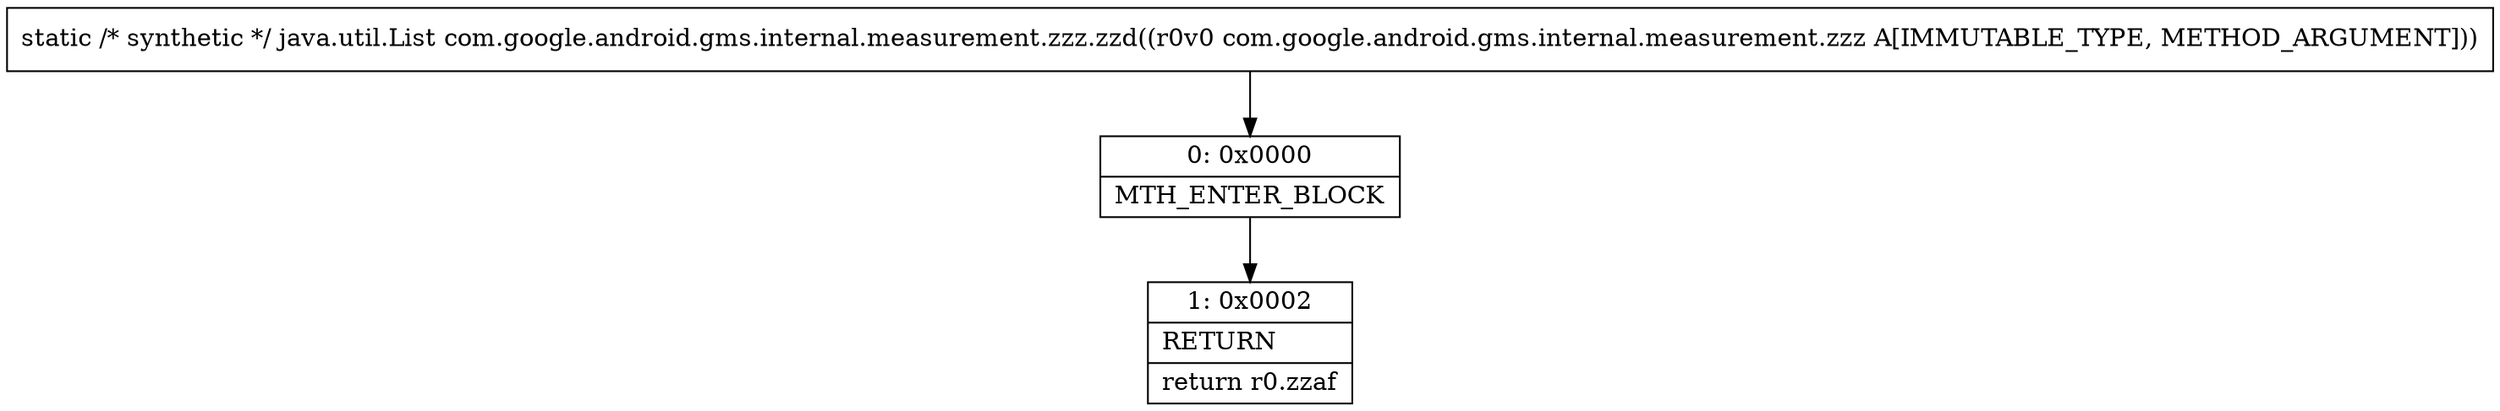 digraph "CFG forcom.google.android.gms.internal.measurement.zzz.zzd(Lcom\/google\/android\/gms\/internal\/measurement\/zzz;)Ljava\/util\/List;" {
Node_0 [shape=record,label="{0\:\ 0x0000|MTH_ENTER_BLOCK\l}"];
Node_1 [shape=record,label="{1\:\ 0x0002|RETURN\l|return r0.zzaf\l}"];
MethodNode[shape=record,label="{static \/* synthetic *\/ java.util.List com.google.android.gms.internal.measurement.zzz.zzd((r0v0 com.google.android.gms.internal.measurement.zzz A[IMMUTABLE_TYPE, METHOD_ARGUMENT])) }"];
MethodNode -> Node_0;
Node_0 -> Node_1;
}

